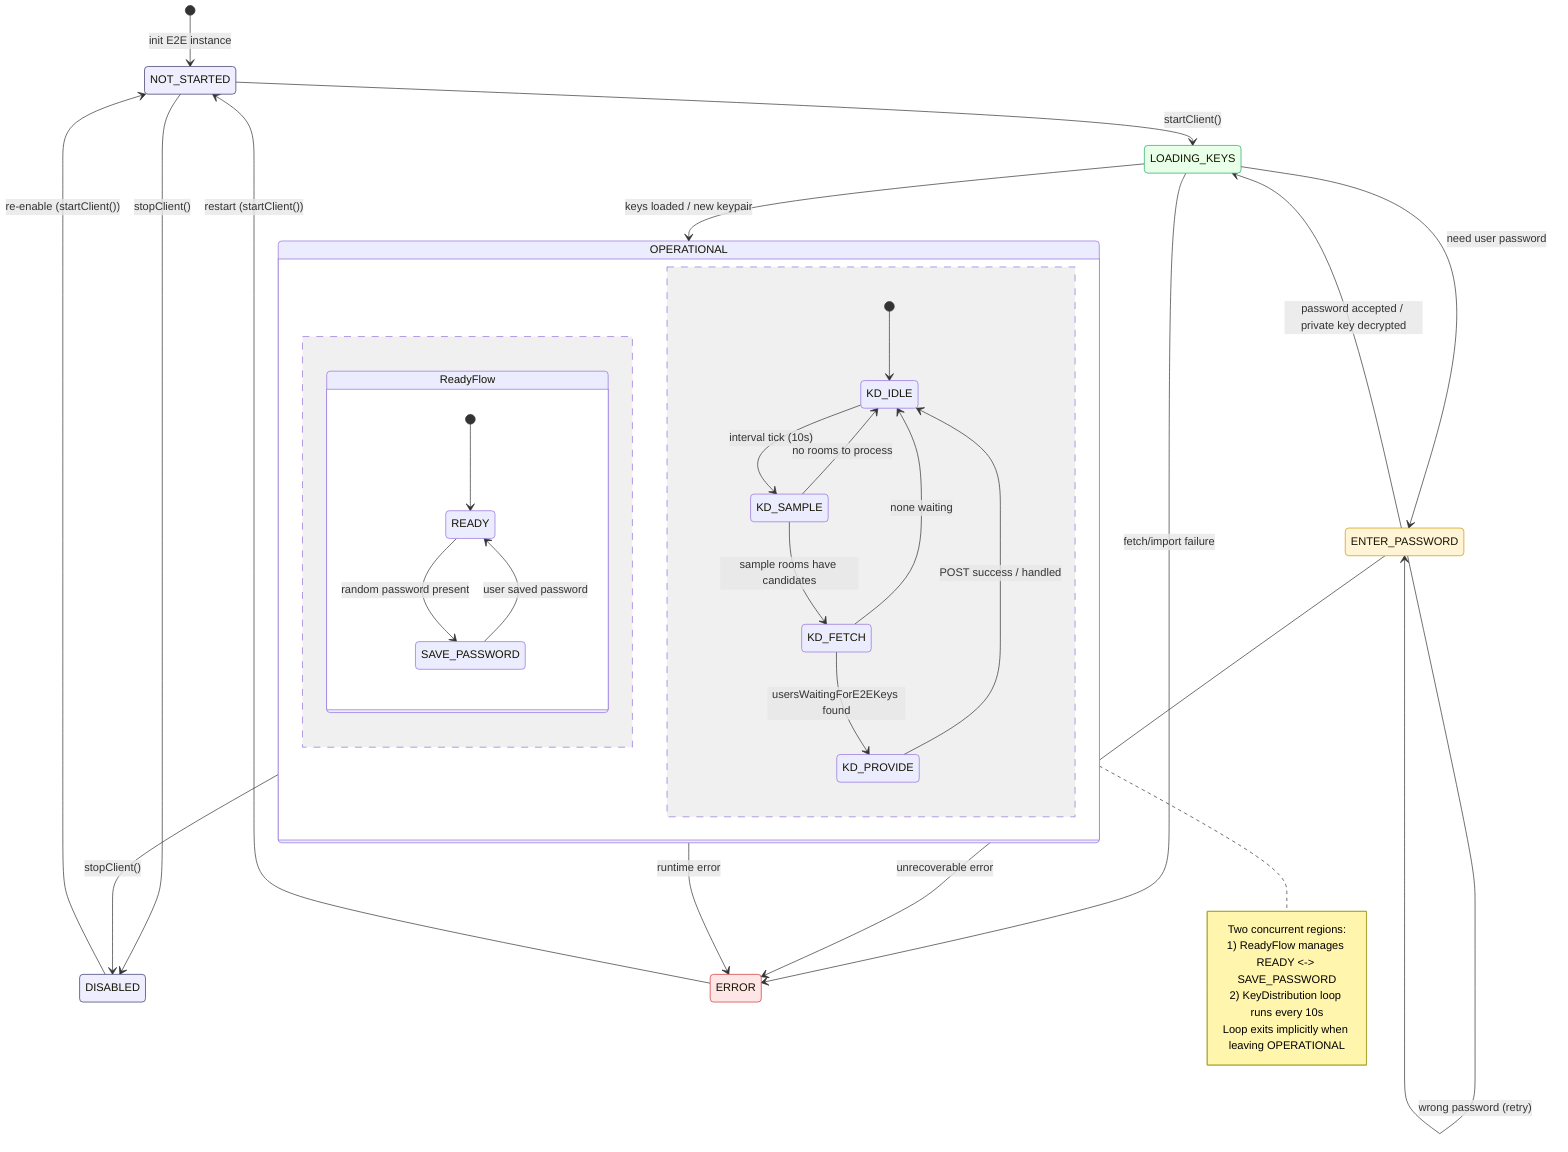 stateDiagram-v2
    direction TB

    %% Style definitions (note: cannot style internal composite states per Mermaid limitations)
    classDef normal fill:#eef,stroke:#336,stroke-width:1px
    classDef action fill:#e8ffe8,stroke:#2a6,stroke-width:1px
    classDef warning fill:#fff4d6,stroke:#c90,stroke-width:1px
    classDef error fill:#ffe6e6,stroke:#c33,stroke-width:1px

    [*] --> NOT_STARTED: init E2E instance
    NOT_STARTED --> LOADING_KEYS: startClient()
    NOT_STARTED --> DISABLED: stopClient()

    LOADING_KEYS --> ENTER_PASSWORD: need user password
    LOADING_KEYS --> OPERATIONAL: keys loaded / new keypair
    LOADING_KEYS --> ERROR: fetch/import failure

    ENTER_PASSWORD --> LOADING_KEYS: password accepted / private key decrypted
    ENTER_PASSWORD --> ENTER_PASSWORD: wrong password (retry)
    ENTER_PASSWORD --> ERROR: unrecoverable error

    OPERATIONAL --> DISABLED: stopClient()
    OPERATIONAL --> ERROR: runtime error

    ERROR --> NOT_STARTED: restart (startClient())
    DISABLED --> NOT_STARTED: re-enable (startClient())

    %% Composite operational state with concurrency: Ready flow || Key distribution loop
    state OPERATIONAL {
        direction TB
        %% Region 1: User readiness / password banner flow
        state ReadyFlow {
            [*] --> READY
            READY --> SAVE_PASSWORD: random password present
            SAVE_PASSWORD --> READY: user saved password
        }
        --
        %% Region 2: Key distribution periodic task
        [*] --> KD_IDLE
        KD_IDLE --> KD_SAMPLE: interval tick (10s)
        KD_SAMPLE --> KD_FETCH: sample rooms have candidates
        KD_SAMPLE --> KD_IDLE: no rooms to process
        KD_FETCH --> KD_PROVIDE: usersWaitingForE2EKeys found
        KD_FETCH --> KD_IDLE: none waiting
        KD_PROVIDE --> KD_IDLE: POST success / handled
    }

    note right of OPERATIONAL
        Two concurrent regions:
        1) ReadyFlow manages READY <-> SAVE_PASSWORD
        2) KeyDistribution loop runs every 10s
        Loop exits implicitly when leaving OPERATIONAL
    end note

    class NOT_STARTED,DISABLED normal
    class LOADING_KEYS action
    class ENTER_PASSWORD warning
    class ERROR error